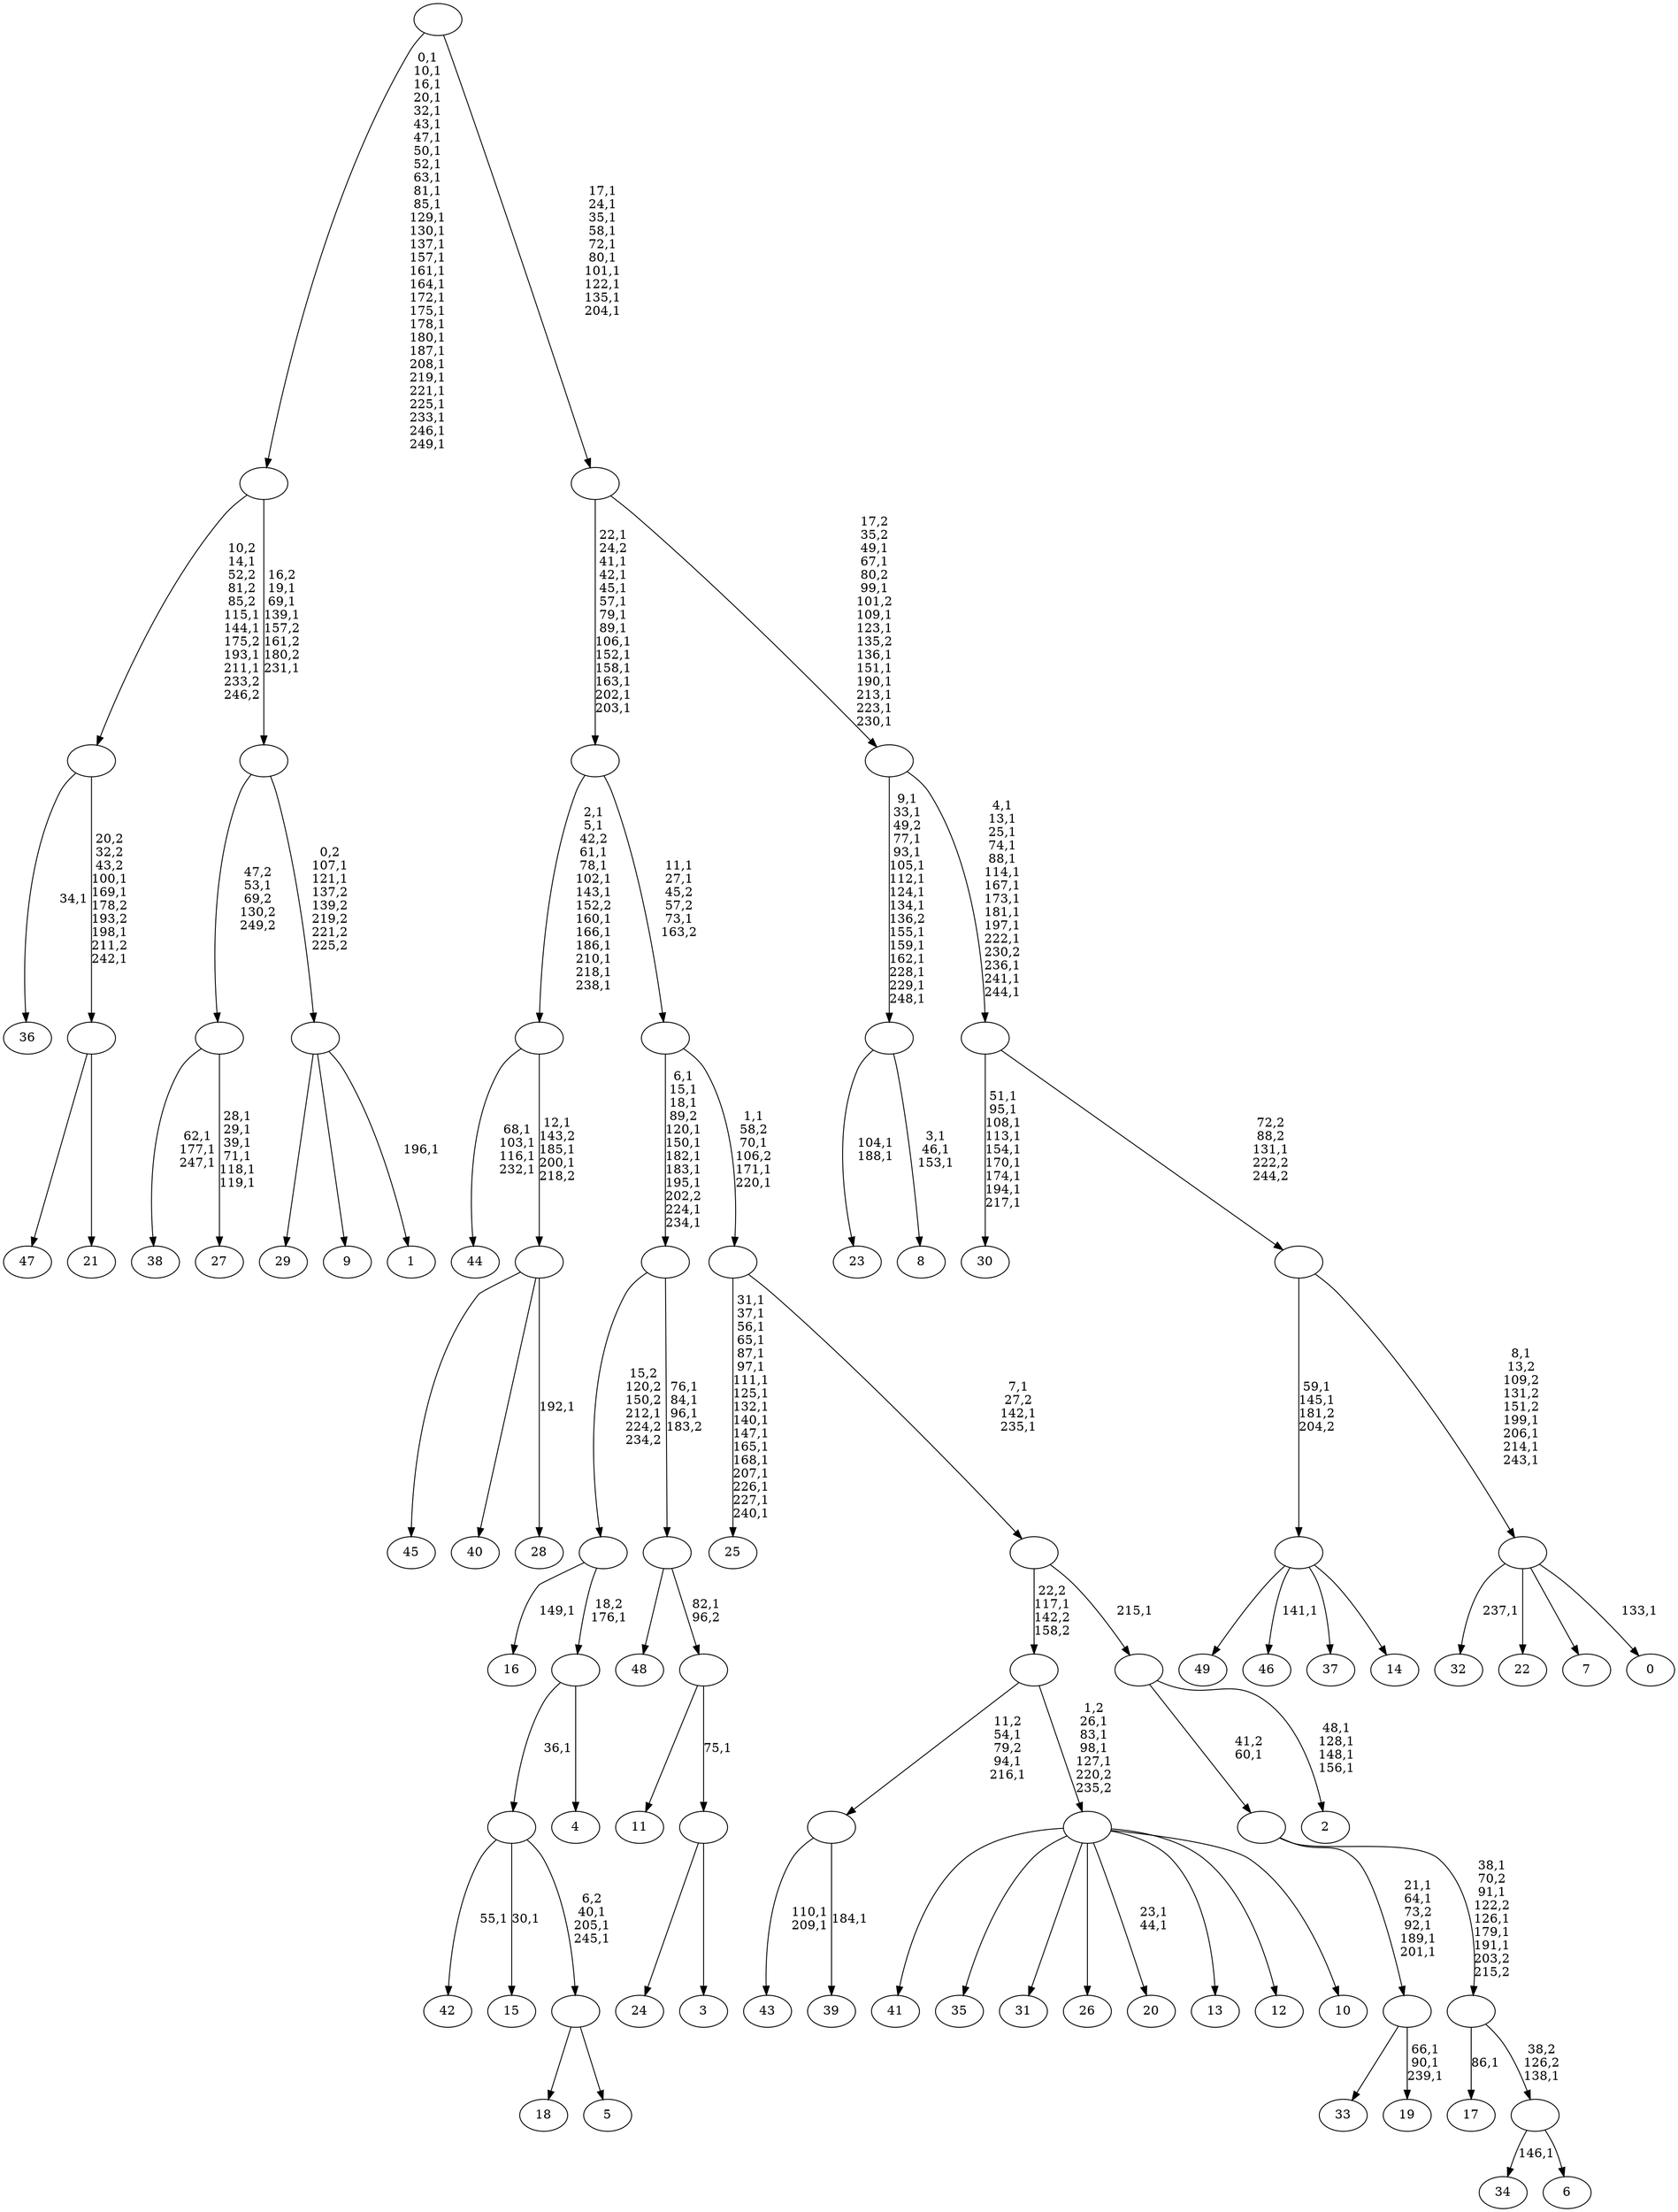 digraph T {
	300 [label="49"]
	299 [label="48"]
	298 [label="47"]
	297 [label="46"]
	295 [label="45"]
	294 [label="44"]
	289 [label="43"]
	286 [label="42"]
	284 [label="41"]
	283 [label="40"]
	282 [label="39"]
	280 [label=""]
	277 [label="38"]
	273 [label="37"]
	272 [label="36"]
	270 [label="35"]
	269 [label="34"]
	267 [label="33"]
	266 [label="32"]
	264 [label="31"]
	263 [label="30"]
	253 [label="29"]
	252 [label="28"]
	250 [label=""]
	247 [label=""]
	235 [label="27"]
	228 [label=""]
	227 [label="26"]
	226 [label="25"]
	208 [label="24"]
	207 [label="23"]
	204 [label="22"]
	203 [label="21"]
	202 [label=""]
	198 [label=""]
	193 [label="20"]
	190 [label="19"]
	186 [label=""]
	181 [label="18"]
	180 [label="17"]
	178 [label="16"]
	176 [label="15"]
	174 [label="14"]
	173 [label=""]
	171 [label="13"]
	170 [label="12"]
	169 [label="11"]
	168 [label="10"]
	167 [label=""]
	163 [label=""]
	162 [label="9"]
	161 [label="8"]
	157 [label=""]
	143 [label="7"]
	142 [label="6"]
	141 [label=""]
	140 [label=""]
	135 [label=""]
	134 [label="5"]
	133 [label=""]
	130 [label=""]
	129 [label="4"]
	128 [label=""]
	127 [label=""]
	126 [label="3"]
	125 [label=""]
	124 [label=""]
	123 [label=""]
	120 [label=""]
	110 [label="2"]
	105 [label=""]
	104 [label=""]
	101 [label=""]
	97 [label=""]
	94 [label=""]
	81 [label="1"]
	79 [label=""]
	77 [label=""]
	73 [label=""]
	43 [label="0"]
	41 [label=""]
	36 [label=""]
	35 [label=""]
	21 [label=""]
	10 [label=""]
	0 [label=""]
	280 -> 282 [label="184,1"]
	280 -> 289 [label="110,1\n209,1"]
	250 -> 252 [label="192,1"]
	250 -> 295 [label=""]
	250 -> 283 [label=""]
	247 -> 250 [label="12,1\n143,2\n185,1\n200,1\n218,2"]
	247 -> 294 [label="68,1\n103,1\n116,1\n232,1"]
	228 -> 235 [label="28,1\n29,1\n39,1\n71,1\n118,1\n119,1"]
	228 -> 277 [label="62,1\n177,1\n247,1"]
	202 -> 298 [label=""]
	202 -> 203 [label=""]
	198 -> 202 [label="20,2\n32,2\n43,2\n100,1\n169,1\n178,2\n193,2\n198,1\n211,2\n242,1"]
	198 -> 272 [label="34,1"]
	186 -> 190 [label="66,1\n90,1\n239,1"]
	186 -> 267 [label=""]
	173 -> 297 [label="141,1"]
	173 -> 300 [label=""]
	173 -> 273 [label=""]
	173 -> 174 [label=""]
	167 -> 193 [label="23,1\n44,1"]
	167 -> 284 [label=""]
	167 -> 270 [label=""]
	167 -> 264 [label=""]
	167 -> 227 [label=""]
	167 -> 171 [label=""]
	167 -> 170 [label=""]
	167 -> 168 [label=""]
	163 -> 167 [label="1,2\n26,1\n83,1\n98,1\n127,1\n220,2\n235,2"]
	163 -> 280 [label="11,2\n54,1\n79,2\n94,1\n216,1"]
	157 -> 161 [label="3,1\n46,1\n153,1"]
	157 -> 207 [label="104,1\n188,1"]
	141 -> 269 [label="146,1"]
	141 -> 142 [label=""]
	140 -> 180 [label="86,1"]
	140 -> 141 [label="38,2\n126,2\n138,1"]
	135 -> 140 [label="38,1\n70,2\n91,1\n122,2\n126,1\n179,1\n191,1\n203,2\n215,2"]
	135 -> 186 [label="21,1\n64,1\n73,2\n92,1\n189,1\n201,1"]
	133 -> 181 [label=""]
	133 -> 134 [label=""]
	130 -> 133 [label="6,2\n40,1\n205,1\n245,1"]
	130 -> 176 [label="30,1"]
	130 -> 286 [label="55,1"]
	128 -> 130 [label="36,1"]
	128 -> 129 [label=""]
	127 -> 178 [label="149,1"]
	127 -> 128 [label="18,2\n176,1"]
	125 -> 208 [label=""]
	125 -> 126 [label=""]
	124 -> 169 [label=""]
	124 -> 125 [label="75,1"]
	123 -> 299 [label=""]
	123 -> 124 [label="82,1\n96,2"]
	120 -> 123 [label="76,1\n84,1\n96,1\n183,2"]
	120 -> 127 [label="15,2\n120,2\n150,2\n212,1\n224,2\n234,2"]
	105 -> 110 [label="48,1\n128,1\n148,1\n156,1"]
	105 -> 135 [label="41,2\n60,1"]
	104 -> 163 [label="22,2\n117,1\n142,2\n158,2"]
	104 -> 105 [label="215,1"]
	101 -> 104 [label="7,1\n27,2\n142,1\n235,1"]
	101 -> 226 [label="31,1\n37,1\n56,1\n65,1\n87,1\n97,1\n111,1\n125,1\n132,1\n140,1\n147,1\n165,1\n168,1\n207,1\n226,1\n227,1\n240,1"]
	97 -> 101 [label="1,1\n58,2\n70,1\n106,2\n171,1\n220,1"]
	97 -> 120 [label="6,1\n15,1\n18,1\n89,2\n120,1\n150,1\n182,1\n183,1\n195,1\n202,2\n224,1\n234,1"]
	94 -> 97 [label="11,1\n27,1\n45,2\n57,2\n73,1\n163,2"]
	94 -> 247 [label="2,1\n5,1\n42,2\n61,1\n78,1\n102,1\n143,1\n152,2\n160,1\n166,1\n186,1\n210,1\n218,1\n238,1"]
	79 -> 81 [label="196,1"]
	79 -> 253 [label=""]
	79 -> 162 [label=""]
	77 -> 79 [label="0,2\n107,1\n121,1\n137,2\n139,2\n219,2\n221,2\n225,2"]
	77 -> 228 [label="47,2\n53,1\n69,2\n130,2\n249,2"]
	73 -> 77 [label="16,2\n19,1\n69,1\n139,1\n157,2\n161,2\n180,2\n231,1"]
	73 -> 198 [label="10,2\n14,1\n52,2\n81,2\n85,2\n115,1\n144,1\n175,2\n193,1\n211,1\n233,2\n246,2"]
	41 -> 43 [label="133,1"]
	41 -> 266 [label="237,1"]
	41 -> 204 [label=""]
	41 -> 143 [label=""]
	36 -> 41 [label="8,1\n13,2\n109,2\n131,2\n151,2\n199,1\n206,1\n214,1\n243,1"]
	36 -> 173 [label="59,1\n145,1\n181,2\n204,2"]
	35 -> 263 [label="51,1\n95,1\n108,1\n113,1\n154,1\n170,1\n174,1\n194,1\n217,1"]
	35 -> 36 [label="72,2\n88,2\n131,1\n222,2\n244,2"]
	21 -> 35 [label="4,1\n13,1\n25,1\n74,1\n88,1\n114,1\n167,1\n173,1\n181,1\n197,1\n222,1\n230,2\n236,1\n241,1\n244,1"]
	21 -> 157 [label="9,1\n33,1\n49,2\n77,1\n93,1\n105,1\n112,1\n124,1\n134,1\n136,2\n155,1\n159,1\n162,1\n228,1\n229,1\n248,1"]
	10 -> 21 [label="17,2\n35,2\n49,1\n67,1\n80,2\n99,1\n101,2\n109,1\n123,1\n135,2\n136,1\n151,1\n190,1\n213,1\n223,1\n230,1"]
	10 -> 94 [label="22,1\n24,2\n41,1\n42,1\n45,1\n57,1\n79,1\n89,1\n106,1\n152,1\n158,1\n163,1\n202,1\n203,1"]
	0 -> 10 [label="17,1\n24,1\n35,1\n58,1\n72,1\n80,1\n101,1\n122,1\n135,1\n204,1"]
	0 -> 73 [label="0,1\n10,1\n16,1\n20,1\n32,1\n43,1\n47,1\n50,1\n52,1\n63,1\n81,1\n85,1\n129,1\n130,1\n137,1\n157,1\n161,1\n164,1\n172,1\n175,1\n178,1\n180,1\n187,1\n208,1\n219,1\n221,1\n225,1\n233,1\n246,1\n249,1"]
}
